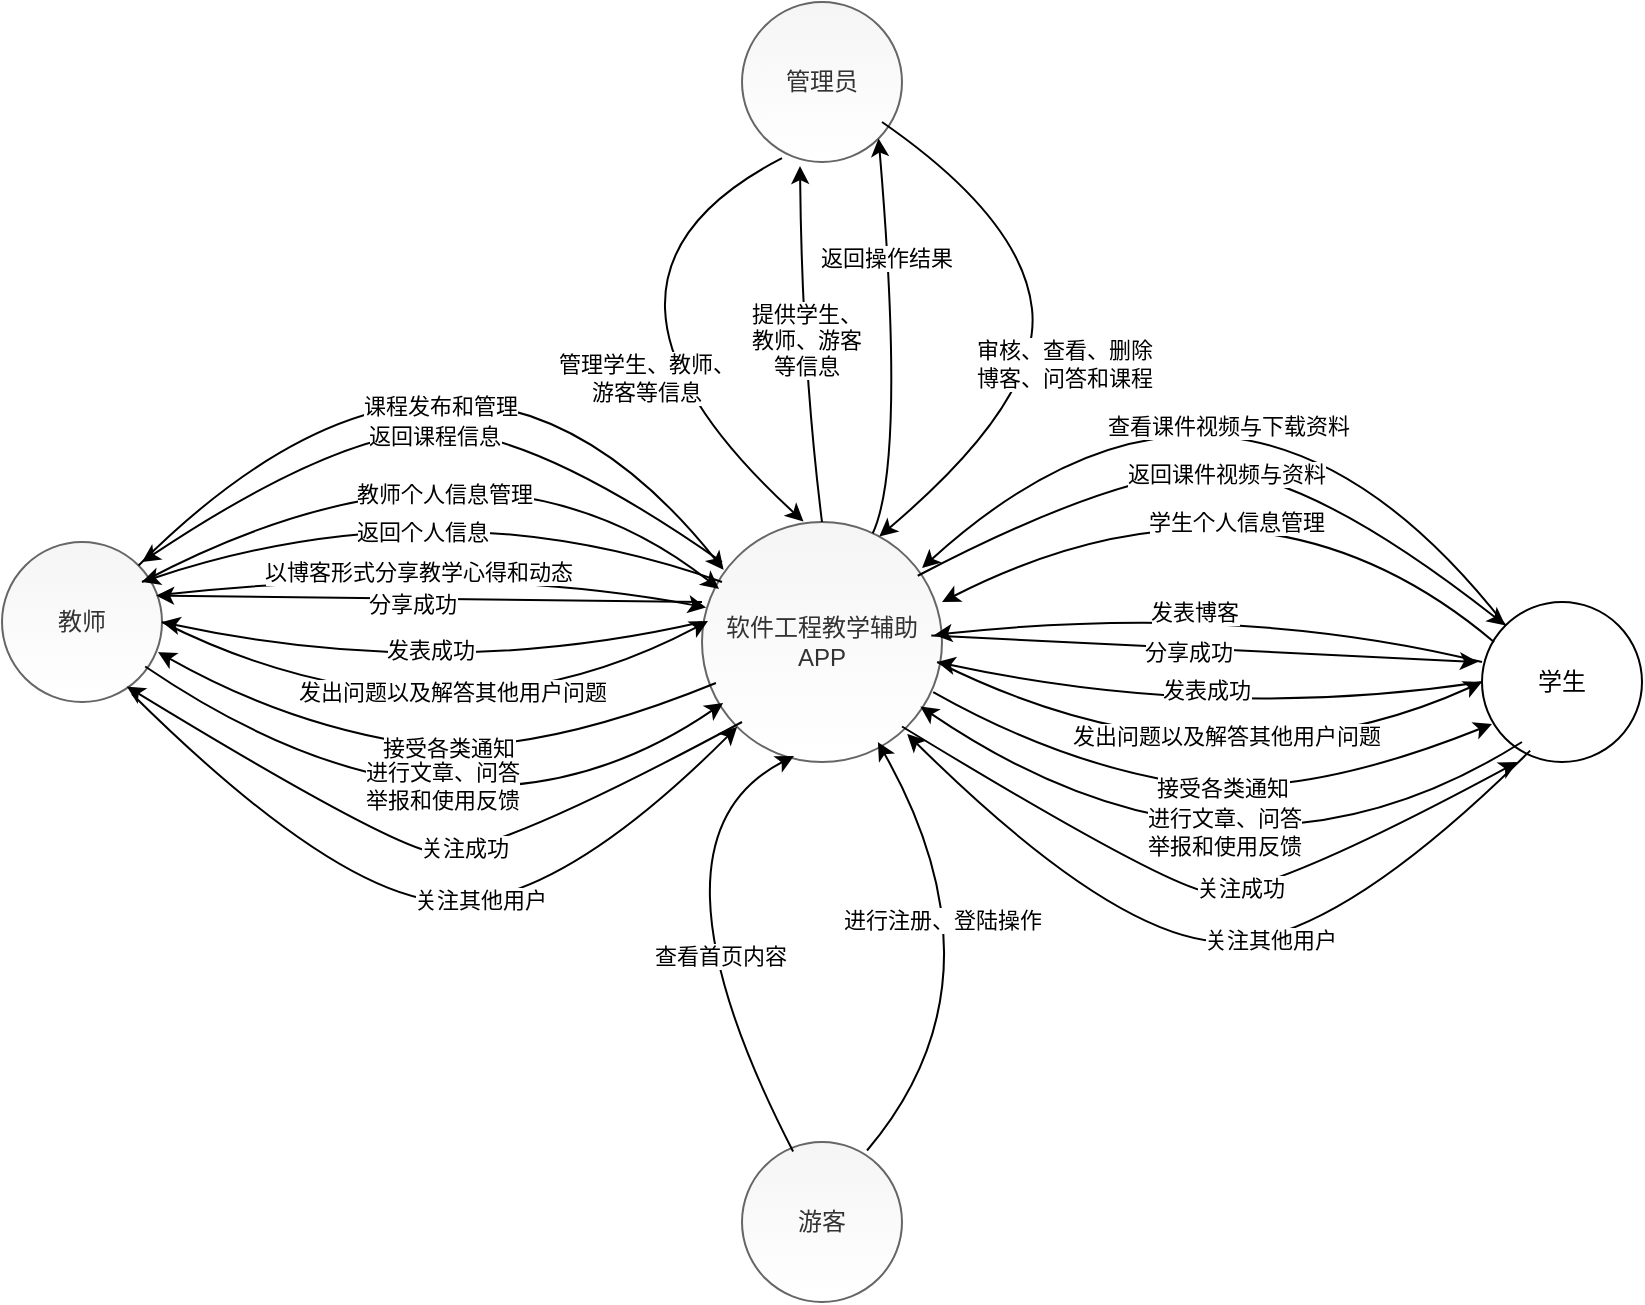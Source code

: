 <mxfile version="14.5.10" type="github">
  <diagram id="ENrdHGA6ciR_aMiSWiET" name="第 1 页">
    <mxGraphModel dx="1926" dy="683" grid="1" gridSize="10" guides="1" tooltips="1" connect="1" arrows="1" fold="1" page="1" pageScale="1" pageWidth="827" pageHeight="1169" math="0" shadow="0">
      <root>
        <mxCell id="0" />
        <mxCell id="1" parent="0" />
        <mxCell id="PPQkrluGTdYHS21OoN43-1" value="软件工程教学辅助APP" style="ellipse;whiteSpace=wrap;html=1;aspect=fixed;fillColor=#f5f5f5;strokeColor=#666666;fontColor=#333333;gradientColor=#ffffff;" vertex="1" parent="1">
          <mxGeometry x="260" y="270" width="120" height="120" as="geometry" />
        </mxCell>
        <mxCell id="PPQkrluGTdYHS21OoN43-2" value="管理员" style="ellipse;whiteSpace=wrap;html=1;aspect=fixed;fillColor=#f5f5f5;strokeColor=#666666;fontColor=#333333;gradientColor=#ffffff;" vertex="1" parent="1">
          <mxGeometry x="280" y="10" width="80" height="80" as="geometry" />
        </mxCell>
        <mxCell id="PPQkrluGTdYHS21OoN43-3" value="游客" style="ellipse;whiteSpace=wrap;html=1;aspect=fixed;fillColor=#f5f5f5;strokeColor=#666666;fontColor=#333333;gradientColor=#ffffff;" vertex="1" parent="1">
          <mxGeometry x="280" y="580" width="80" height="80" as="geometry" />
        </mxCell>
        <mxCell id="PPQkrluGTdYHS21OoN43-4" value="教师" style="ellipse;whiteSpace=wrap;html=1;aspect=fixed;fillColor=#f5f5f5;strokeColor=#666666;fontColor=#333333;gradientColor=#ffffff;" vertex="1" parent="1">
          <mxGeometry x="-90" y="280" width="80" height="80" as="geometry" />
        </mxCell>
        <mxCell id="PPQkrluGTdYHS21OoN43-5" value="学生" style="ellipse;whiteSpace=wrap;html=1;aspect=fixed;gradientColor=#ffffff;" vertex="1" parent="1">
          <mxGeometry x="650" y="310" width="80" height="80" as="geometry" />
        </mxCell>
        <mxCell id="PPQkrluGTdYHS21OoN43-15" value="" style="curved=1;endArrow=none;html=1;entryX=0.25;entryY=0.976;entryDx=0;entryDy=0;exitX=0.423;exitY=-0.002;exitDx=0;exitDy=0;exitPerimeter=0;endFill=0;startArrow=classic;startFill=1;entryPerimeter=0;" edge="1" parent="1" source="PPQkrluGTdYHS21OoN43-1" target="PPQkrluGTdYHS21OoN43-2">
          <mxGeometry width="50" height="50" relative="1" as="geometry">
            <mxPoint x="220" y="170" as="sourcePoint" />
            <mxPoint x="270" y="120" as="targetPoint" />
            <Array as="points">
              <mxPoint x="180" y="150" />
            </Array>
          </mxGeometry>
        </mxCell>
        <mxCell id="PPQkrluGTdYHS21OoN43-36" value="管理学生、教师、&lt;br&gt;游客等信息" style="edgeLabel;html=1;align=center;verticalAlign=middle;resizable=0;points=[];" vertex="1" connectable="0" parent="PPQkrluGTdYHS21OoN43-15">
          <mxGeometry x="-0.091" y="-14" relative="1" as="geometry">
            <mxPoint x="16" y="34" as="offset" />
          </mxGeometry>
        </mxCell>
        <mxCell id="PPQkrluGTdYHS21OoN43-16" value="" style="curved=1;endArrow=classic;html=1;exitX=0.5;exitY=0;exitDx=0;exitDy=0;" edge="1" parent="1" source="PPQkrluGTdYHS21OoN43-1">
          <mxGeometry width="50" height="50" relative="1" as="geometry">
            <mxPoint x="327.4" y="280" as="sourcePoint" />
            <mxPoint x="309" y="92" as="targetPoint" />
            <Array as="points">
              <mxPoint x="310" y="190" />
            </Array>
          </mxGeometry>
        </mxCell>
        <mxCell id="PPQkrluGTdYHS21OoN43-52" value="提供学生、&lt;br&gt;教师、游客&lt;br&gt;等信息" style="edgeLabel;html=1;align=center;verticalAlign=middle;resizable=0;points=[];" vertex="1" connectable="0" parent="PPQkrluGTdYHS21OoN43-16">
          <mxGeometry x="0.022" y="-2" relative="1" as="geometry">
            <mxPoint as="offset" />
          </mxGeometry>
        </mxCell>
        <mxCell id="PPQkrluGTdYHS21OoN43-17" value="" style="curved=1;endArrow=classic;html=1;entryX=0.071;entryY=0.279;entryDx=0;entryDy=0;entryPerimeter=0;" edge="1" parent="1" target="PPQkrluGTdYHS21OoN43-1">
          <mxGeometry width="50" height="50" relative="1" as="geometry">
            <mxPoint x="-20" y="300" as="sourcePoint" />
            <mxPoint x="150" y="310" as="targetPoint" />
            <Array as="points">
              <mxPoint x="150" y="210" />
            </Array>
          </mxGeometry>
        </mxCell>
        <mxCell id="PPQkrluGTdYHS21OoN43-56" value="教师个人信息管理" style="edgeLabel;html=1;align=center;verticalAlign=middle;resizable=0;points=[];" vertex="1" connectable="0" parent="PPQkrluGTdYHS21OoN43-17">
          <mxGeometry x="-0.102" y="-31" relative="1" as="geometry">
            <mxPoint as="offset" />
          </mxGeometry>
        </mxCell>
        <mxCell id="PPQkrluGTdYHS21OoN43-18" value="" style="curved=1;endArrow=classic;html=1;exitX=1;exitY=0;exitDx=0;exitDy=0;entryX=0.09;entryY=0.199;entryDx=0;entryDy=0;entryPerimeter=0;" edge="1" parent="1" source="PPQkrluGTdYHS21OoN43-4" target="PPQkrluGTdYHS21OoN43-1">
          <mxGeometry width="50" height="50" relative="1" as="geometry">
            <mxPoint x="40" y="270" as="sourcePoint" />
            <mxPoint x="270" y="300" as="targetPoint" />
            <Array as="points">
              <mxPoint x="140" y="130" />
            </Array>
          </mxGeometry>
        </mxCell>
        <mxCell id="PPQkrluGTdYHS21OoN43-41" value="课程发布和管理" style="edgeLabel;html=1;align=center;verticalAlign=middle;resizable=0;points=[];" vertex="1" connectable="0" parent="PPQkrluGTdYHS21OoN43-18">
          <mxGeometry x="-0.162" y="-29" relative="1" as="geometry">
            <mxPoint y="29" as="offset" />
          </mxGeometry>
        </mxCell>
        <mxCell id="PPQkrluGTdYHS21OoN43-19" value="" style="curved=1;endArrow=classic;html=1;exitX=0.981;exitY=0.331;exitDx=0;exitDy=0;exitPerimeter=0;entryX=0.017;entryY=0.356;entryDx=0;entryDy=0;entryPerimeter=0;" edge="1" parent="1" source="PPQkrluGTdYHS21OoN43-4" target="PPQkrluGTdYHS21OoN43-1">
          <mxGeometry width="50" height="50" relative="1" as="geometry">
            <mxPoint x="90" y="370" as="sourcePoint" />
            <mxPoint x="140" y="320" as="targetPoint" />
            <Array as="points">
              <mxPoint x="140" y="290" />
            </Array>
          </mxGeometry>
        </mxCell>
        <mxCell id="PPQkrluGTdYHS21OoN43-43" value="以博客形式分享教学心得和动态" style="edgeLabel;html=1;align=center;verticalAlign=middle;resizable=0;points=[];" vertex="1" connectable="0" parent="PPQkrluGTdYHS21OoN43-19">
          <mxGeometry x="-0.062" y="-2" relative="1" as="geometry">
            <mxPoint as="offset" />
          </mxGeometry>
        </mxCell>
        <mxCell id="PPQkrluGTdYHS21OoN43-20" value="" style="curved=1;endArrow=classic;html=1;entryX=0.025;entryY=0.413;entryDx=0;entryDy=0;entryPerimeter=0;" edge="1" parent="1" target="PPQkrluGTdYHS21OoN43-1">
          <mxGeometry width="50" height="50" relative="1" as="geometry">
            <mxPoint x="-10" y="320" as="sourcePoint" />
            <mxPoint x="180" y="330" as="targetPoint" />
            <Array as="points">
              <mxPoint x="130" y="390" />
            </Array>
          </mxGeometry>
        </mxCell>
        <mxCell id="PPQkrluGTdYHS21OoN43-61" value="发出问题以及解答其他用户问题" style="edgeLabel;html=1;align=center;verticalAlign=middle;resizable=0;points=[];" vertex="1" connectable="0" parent="PPQkrluGTdYHS21OoN43-20">
          <mxGeometry x="0.154" y="29" relative="1" as="geometry">
            <mxPoint as="offset" />
          </mxGeometry>
        </mxCell>
        <mxCell id="PPQkrluGTdYHS21OoN43-22" value="" style="curved=1;endArrow=none;html=1;exitX=0.975;exitY=0.688;exitDx=0;exitDy=0;exitPerimeter=0;entryX=0.058;entryY=0.671;entryDx=0;entryDy=0;entryPerimeter=0;startArrow=classic;startFill=1;endFill=0;" edge="1" parent="1" source="PPQkrluGTdYHS21OoN43-4" target="PPQkrluGTdYHS21OoN43-1">
          <mxGeometry width="50" height="50" relative="1" as="geometry">
            <mxPoint x="40" y="470" as="sourcePoint" />
            <mxPoint x="90" y="420" as="targetPoint" />
            <Array as="points">
              <mxPoint x="50" y="370" />
              <mxPoint x="170" y="390" />
            </Array>
          </mxGeometry>
        </mxCell>
        <mxCell id="PPQkrluGTdYHS21OoN43-46" value="接受各类通知" style="edgeLabel;html=1;align=center;verticalAlign=middle;resizable=0;points=[];" vertex="1" connectable="0" parent="PPQkrluGTdYHS21OoN43-22">
          <mxGeometry x="0.037" y="1" relative="1" as="geometry">
            <mxPoint as="offset" />
          </mxGeometry>
        </mxCell>
        <mxCell id="PPQkrluGTdYHS21OoN43-23" value="" style="curved=1;endArrow=classic;html=1;entryX=0.088;entryY=0.754;entryDx=0;entryDy=0;entryPerimeter=0;exitX=0.895;exitY=0.778;exitDx=0;exitDy=0;exitPerimeter=0;" edge="1" parent="1" source="PPQkrluGTdYHS21OoN43-4" target="PPQkrluGTdYHS21OoN43-1">
          <mxGeometry width="50" height="50" relative="1" as="geometry">
            <mxPoint x="-14" y="348" as="sourcePoint" />
            <mxPoint x="130" y="420" as="targetPoint" />
            <Array as="points">
              <mxPoint x="140" y="450" />
            </Array>
          </mxGeometry>
        </mxCell>
        <mxCell id="PPQkrluGTdYHS21OoN43-47" value="进行文章、问答&lt;br&gt;举报和使用反馈" style="edgeLabel;html=1;align=center;verticalAlign=middle;resizable=0;points=[];" vertex="1" connectable="0" parent="PPQkrluGTdYHS21OoN43-23">
          <mxGeometry x="-0.108" y="34" relative="1" as="geometry">
            <mxPoint as="offset" />
          </mxGeometry>
        </mxCell>
        <mxCell id="PPQkrluGTdYHS21OoN43-24" value="" style="curved=1;endArrow=classic;html=1;entryX=0;entryY=1;entryDx=0;entryDy=0;" edge="1" parent="1" target="PPQkrluGTdYHS21OoN43-1">
          <mxGeometry width="50" height="50" relative="1" as="geometry">
            <mxPoint x="-25" y="356" as="sourcePoint" />
            <mxPoint x="170" y="430" as="targetPoint" />
            <Array as="points">
              <mxPoint x="80" y="460" />
              <mxPoint x="190" y="460" />
            </Array>
          </mxGeometry>
        </mxCell>
        <mxCell id="PPQkrluGTdYHS21OoN43-48" value="关注其他用户" style="edgeLabel;html=1;align=center;verticalAlign=middle;resizable=0;points=[];" vertex="1" connectable="0" parent="PPQkrluGTdYHS21OoN43-24">
          <mxGeometry x="0.136" y="1" relative="1" as="geometry">
            <mxPoint as="offset" />
          </mxGeometry>
        </mxCell>
        <mxCell id="PPQkrluGTdYHS21OoN43-33" value="" style="curved=1;endArrow=classic;html=1;exitX=0.338;exitY=0.05;exitDx=0;exitDy=0;exitPerimeter=0;" edge="1" parent="1">
          <mxGeometry width="50" height="50" relative="1" as="geometry">
            <mxPoint x="305.56" y="584.72" as="sourcePoint" />
            <mxPoint x="306" y="387" as="targetPoint" />
            <Array as="points">
              <mxPoint x="225" y="428.72" />
            </Array>
          </mxGeometry>
        </mxCell>
        <mxCell id="PPQkrluGTdYHS21OoN43-39" value="查看首页内容" style="edgeLabel;html=1;align=center;verticalAlign=middle;resizable=0;points=[];" vertex="1" connectable="0" parent="PPQkrluGTdYHS21OoN43-33">
          <mxGeometry x="-0.215" y="-12" relative="1" as="geometry">
            <mxPoint as="offset" />
          </mxGeometry>
        </mxCell>
        <mxCell id="PPQkrluGTdYHS21OoN43-34" value="" style="curved=1;endArrow=classic;html=1;exitX=0.646;exitY=0.046;exitDx=0;exitDy=0;exitPerimeter=0;entryX=0.733;entryY=0.917;entryDx=0;entryDy=0;entryPerimeter=0;" edge="1" parent="1" target="PPQkrluGTdYHS21OoN43-1">
          <mxGeometry width="50" height="50" relative="1" as="geometry">
            <mxPoint x="342.52" y="584.24" as="sourcePoint" />
            <mxPoint x="346" y="390" as="targetPoint" />
            <Array as="points">
              <mxPoint x="415" y="498.72" />
            </Array>
          </mxGeometry>
        </mxCell>
        <mxCell id="PPQkrluGTdYHS21OoN43-40" value="进行注册、登陆操作" style="edgeLabel;html=1;align=center;verticalAlign=middle;resizable=0;points=[];" vertex="1" connectable="0" parent="PPQkrluGTdYHS21OoN43-34">
          <mxGeometry x="0.251" y="16" relative="1" as="geometry">
            <mxPoint as="offset" />
          </mxGeometry>
        </mxCell>
        <mxCell id="PPQkrluGTdYHS21OoN43-37" value="" style="curved=1;endArrow=none;html=1;endFill=0;startArrow=classic;startFill=1;exitX=0.739;exitY=0.06;exitDx=0;exitDy=0;exitPerimeter=0;" edge="1" parent="1" source="PPQkrluGTdYHS21OoN43-1">
          <mxGeometry width="50" height="50" relative="1" as="geometry">
            <mxPoint x="361" y="283" as="sourcePoint" />
            <mxPoint x="350" y="70" as="targetPoint" />
            <Array as="points">
              <mxPoint x="430" y="208.44" />
              <mxPoint x="420" y="118.44" />
            </Array>
          </mxGeometry>
        </mxCell>
        <mxCell id="PPQkrluGTdYHS21OoN43-38" value="&lt;span&gt;审核、查看、删除&lt;br&gt;博客、问答和课程&lt;/span&gt;" style="edgeLabel;html=1;align=center;verticalAlign=middle;resizable=0;points=[];" vertex="1" connectable="0" parent="PPQkrluGTdYHS21OoN43-37">
          <mxGeometry x="0.137" y="-9" relative="1" as="geometry">
            <mxPoint x="8" y="37" as="offset" />
          </mxGeometry>
        </mxCell>
        <mxCell id="PPQkrluGTdYHS21OoN43-51" value="" style="curved=1;endArrow=classic;html=1;entryX=1;entryY=1;entryDx=0;entryDy=0;" edge="1" parent="1" source="PPQkrluGTdYHS21OoN43-1" target="PPQkrluGTdYHS21OoN43-2">
          <mxGeometry width="50" height="50" relative="1" as="geometry">
            <mxPoint x="270" y="230" as="sourcePoint" />
            <mxPoint x="320" y="180" as="targetPoint" />
            <Array as="points">
              <mxPoint x="362" y="240" />
            </Array>
          </mxGeometry>
        </mxCell>
        <mxCell id="PPQkrluGTdYHS21OoN43-53" value="返回操作结果" style="edgeLabel;html=1;align=center;verticalAlign=middle;resizable=0;points=[];" vertex="1" connectable="0" parent="PPQkrluGTdYHS21OoN43-51">
          <mxGeometry x="0.414" y="2" relative="1" as="geometry">
            <mxPoint as="offset" />
          </mxGeometry>
        </mxCell>
        <mxCell id="PPQkrluGTdYHS21OoN43-54" value="" style="curved=1;endArrow=none;html=1;startArrow=classic;startFill=1;endFill=0;entryX=0.083;entryY=0.167;entryDx=0;entryDy=0;entryPerimeter=0;" edge="1" parent="1" target="PPQkrluGTdYHS21OoN43-1">
          <mxGeometry width="50" height="50" relative="1" as="geometry">
            <mxPoint x="-20" y="290" as="sourcePoint" />
            <mxPoint x="270" y="300" as="targetPoint" />
            <Array as="points">
              <mxPoint x="70" y="230" />
              <mxPoint x="170" y="220" />
            </Array>
          </mxGeometry>
        </mxCell>
        <mxCell id="PPQkrluGTdYHS21OoN43-55" value="返回课程信息" style="edgeLabel;html=1;align=center;verticalAlign=middle;resizable=0;points=[];" vertex="1" connectable="0" parent="PPQkrluGTdYHS21OoN43-54">
          <mxGeometry x="-0.011" y="-2" relative="1" as="geometry">
            <mxPoint as="offset" />
          </mxGeometry>
        </mxCell>
        <mxCell id="PPQkrluGTdYHS21OoN43-57" value="" style="curved=1;endArrow=none;html=1;endFill=0;startArrow=classic;startFill=1;" edge="1" parent="1">
          <mxGeometry width="50" height="50" relative="1" as="geometry">
            <mxPoint x="-20" y="300" as="sourcePoint" />
            <mxPoint x="270" y="300" as="targetPoint" />
            <Array as="points">
              <mxPoint x="130" y="250" />
            </Array>
          </mxGeometry>
        </mxCell>
        <mxCell id="PPQkrluGTdYHS21OoN43-58" value="返回个人信息" style="edgeLabel;html=1;align=center;verticalAlign=middle;resizable=0;points=[];" vertex="1" connectable="0" parent="PPQkrluGTdYHS21OoN43-57">
          <mxGeometry x="-0.08" y="-20" relative="1" as="geometry">
            <mxPoint as="offset" />
          </mxGeometry>
        </mxCell>
        <mxCell id="PPQkrluGTdYHS21OoN43-59" value="" style="curved=1;endArrow=none;html=1;endFill=0;startArrow=classic;startFill=1;exitX=0.963;exitY=0.335;exitDx=0;exitDy=0;exitPerimeter=0;" edge="1" parent="1" source="PPQkrluGTdYHS21OoN43-4">
          <mxGeometry width="50" height="50" relative="1" as="geometry">
            <mxPoint x="-10" y="310" as="sourcePoint" />
            <mxPoint x="260" y="310" as="targetPoint" />
            <Array as="points" />
          </mxGeometry>
        </mxCell>
        <mxCell id="PPQkrluGTdYHS21OoN43-60" value="分享成功" style="edgeLabel;html=1;align=center;verticalAlign=middle;resizable=0;points=[];" vertex="1" connectable="0" parent="PPQkrluGTdYHS21OoN43-59">
          <mxGeometry x="-0.062" y="-2" relative="1" as="geometry">
            <mxPoint as="offset" />
          </mxGeometry>
        </mxCell>
        <mxCell id="PPQkrluGTdYHS21OoN43-62" value="" style="curved=1;endArrow=none;html=1;entryX=0;entryY=0.417;entryDx=0;entryDy=0;entryPerimeter=0;startArrow=classic;startFill=1;endFill=0;" edge="1" parent="1" target="PPQkrluGTdYHS21OoN43-1">
          <mxGeometry width="50" height="50" relative="1" as="geometry">
            <mxPoint x="-10" y="320" as="sourcePoint" />
            <mxPoint x="-50" y="440" as="targetPoint" />
            <Array as="points">
              <mxPoint x="130" y="350" />
            </Array>
          </mxGeometry>
        </mxCell>
        <mxCell id="PPQkrluGTdYHS21OoN43-64" value="发表成功" style="edgeLabel;html=1;align=center;verticalAlign=middle;resizable=0;points=[];" vertex="1" connectable="0" parent="PPQkrluGTdYHS21OoN43-62">
          <mxGeometry x="-0.032" y="15" relative="1" as="geometry">
            <mxPoint as="offset" />
          </mxGeometry>
        </mxCell>
        <mxCell id="PPQkrluGTdYHS21OoN43-65" value="" style="curved=1;endArrow=none;html=1;exitX=0.78;exitY=0.903;exitDx=0;exitDy=0;exitPerimeter=0;startArrow=classic;startFill=1;endFill=0;" edge="1" parent="1" source="PPQkrluGTdYHS21OoN43-4">
          <mxGeometry width="50" height="50" relative="1" as="geometry">
            <mxPoint x="20" y="530" as="sourcePoint" />
            <mxPoint x="280" y="370" as="targetPoint" />
            <Array as="points">
              <mxPoint x="100" y="430" />
              <mxPoint x="150" y="440" />
            </Array>
          </mxGeometry>
        </mxCell>
        <mxCell id="PPQkrluGTdYHS21OoN43-66" value="关注成功" style="edgeLabel;html=1;align=center;verticalAlign=middle;resizable=0;points=[];" vertex="1" connectable="0" parent="PPQkrluGTdYHS21OoN43-65">
          <mxGeometry x="0.091" y="5" relative="1" as="geometry">
            <mxPoint as="offset" />
          </mxGeometry>
        </mxCell>
        <mxCell id="PPQkrluGTdYHS21OoN43-67" value="" style="curved=1;endArrow=none;html=1;endFill=0;startArrow=classic;startFill=1;" edge="1" parent="1">
          <mxGeometry width="50" height="50" relative="1" as="geometry">
            <mxPoint x="380" y="310" as="sourcePoint" />
            <mxPoint x="656" y="330" as="targetPoint" />
            <Array as="points">
              <mxPoint x="537.6" y="230" />
            </Array>
          </mxGeometry>
        </mxCell>
        <mxCell id="PPQkrluGTdYHS21OoN43-68" value="学生个人信息管理" style="edgeLabel;html=1;align=center;verticalAlign=middle;resizable=0;points=[];" vertex="1" connectable="0" parent="PPQkrluGTdYHS21OoN43-67">
          <mxGeometry x="-0.102" y="-31" relative="1" as="geometry">
            <mxPoint as="offset" />
          </mxGeometry>
        </mxCell>
        <mxCell id="PPQkrluGTdYHS21OoN43-69" value="" style="curved=1;endArrow=none;html=1;entryX=0;entryY=0;entryDx=0;entryDy=0;startArrow=classic;startFill=1;endFill=0;" edge="1" parent="1" target="PPQkrluGTdYHS21OoN43-5">
          <mxGeometry width="50" height="50" relative="1" as="geometry">
            <mxPoint x="370" y="293" as="sourcePoint" />
            <mxPoint x="658.4" y="313.88" as="targetPoint" />
            <Array as="points">
              <mxPoint x="527.6" y="150" />
            </Array>
          </mxGeometry>
        </mxCell>
        <mxCell id="PPQkrluGTdYHS21OoN43-70" value="查看课件视频与下载资料" style="edgeLabel;html=1;align=center;verticalAlign=middle;resizable=0;points=[];" vertex="1" connectable="0" parent="PPQkrluGTdYHS21OoN43-69">
          <mxGeometry x="-0.162" y="-29" relative="1" as="geometry">
            <mxPoint y="29" as="offset" />
          </mxGeometry>
        </mxCell>
        <mxCell id="PPQkrluGTdYHS21OoN43-71" value="" style="curved=1;endArrow=none;html=1;exitX=0.981;exitY=0.331;exitDx=0;exitDy=0;exitPerimeter=0;startArrow=classic;startFill=1;endFill=0;" edge="1" parent="1">
          <mxGeometry width="50" height="50" relative="1" as="geometry">
            <mxPoint x="376.08" y="326.48" as="sourcePoint" />
            <mxPoint x="650" y="340" as="targetPoint" />
            <Array as="points">
              <mxPoint x="527.6" y="310" />
            </Array>
          </mxGeometry>
        </mxCell>
        <mxCell id="PPQkrluGTdYHS21OoN43-72" value="发表博客" style="edgeLabel;html=1;align=center;verticalAlign=middle;resizable=0;points=[];" vertex="1" connectable="0" parent="PPQkrluGTdYHS21OoN43-71">
          <mxGeometry x="-0.062" y="-2" relative="1" as="geometry">
            <mxPoint as="offset" />
          </mxGeometry>
        </mxCell>
        <mxCell id="PPQkrluGTdYHS21OoN43-73" value="" style="curved=1;endArrow=classic;html=1;entryX=0;entryY=0.5;entryDx=0;entryDy=0;" edge="1" parent="1" target="PPQkrluGTdYHS21OoN43-5">
          <mxGeometry width="50" height="50" relative="1" as="geometry">
            <mxPoint x="377.6" y="340" as="sourcePoint" />
            <mxPoint x="650.6" y="339.56" as="targetPoint" />
            <Array as="points">
              <mxPoint x="517.6" y="410" />
            </Array>
          </mxGeometry>
        </mxCell>
        <mxCell id="PPQkrluGTdYHS21OoN43-74" value="发出问题以及解答其他用户问题" style="edgeLabel;html=1;align=center;verticalAlign=middle;resizable=0;points=[];" vertex="1" connectable="0" parent="PPQkrluGTdYHS21OoN43-73">
          <mxGeometry x="0.154" y="29" relative="1" as="geometry">
            <mxPoint as="offset" />
          </mxGeometry>
        </mxCell>
        <mxCell id="PPQkrluGTdYHS21OoN43-75" value="" style="curved=1;endArrow=classic;html=1;exitX=0.975;exitY=0.688;exitDx=0;exitDy=0;exitPerimeter=0;" edge="1" parent="1">
          <mxGeometry width="50" height="50" relative="1" as="geometry">
            <mxPoint x="375.6" y="355.04" as="sourcePoint" />
            <mxPoint x="655" y="371" as="targetPoint" />
            <Array as="points">
              <mxPoint x="437.6" y="390" />
              <mxPoint x="557.6" y="410" />
            </Array>
          </mxGeometry>
        </mxCell>
        <mxCell id="PPQkrluGTdYHS21OoN43-76" value="接受各类通知" style="edgeLabel;html=1;align=center;verticalAlign=middle;resizable=0;points=[];" vertex="1" connectable="0" parent="PPQkrluGTdYHS21OoN43-75">
          <mxGeometry x="0.037" y="1" relative="1" as="geometry">
            <mxPoint as="offset" />
          </mxGeometry>
        </mxCell>
        <mxCell id="PPQkrluGTdYHS21OoN43-77" value="" style="curved=1;endArrow=none;html=1;exitX=0.895;exitY=0.778;exitDx=0;exitDy=0;exitPerimeter=0;endFill=0;startArrow=classic;startFill=1;" edge="1" parent="1">
          <mxGeometry width="50" height="50" relative="1" as="geometry">
            <mxPoint x="369.2" y="362.24" as="sourcePoint" />
            <mxPoint x="670" y="380" as="targetPoint" />
            <Array as="points">
              <mxPoint x="527.6" y="470" />
            </Array>
          </mxGeometry>
        </mxCell>
        <mxCell id="PPQkrluGTdYHS21OoN43-78" value="进行文章、问答&lt;br&gt;举报和使用反馈" style="edgeLabel;html=1;align=center;verticalAlign=middle;resizable=0;points=[];" vertex="1" connectable="0" parent="PPQkrluGTdYHS21OoN43-77">
          <mxGeometry x="-0.108" y="34" relative="1" as="geometry">
            <mxPoint as="offset" />
          </mxGeometry>
        </mxCell>
        <mxCell id="PPQkrluGTdYHS21OoN43-79" value="" style="curved=1;endArrow=none;html=1;entryX=0.301;entryY=0.929;entryDx=0;entryDy=0;entryPerimeter=0;endFill=0;startArrow=classic;startFill=1;" edge="1" parent="1" target="PPQkrluGTdYHS21OoN43-5">
          <mxGeometry width="50" height="50" relative="1" as="geometry">
            <mxPoint x="362.6" y="376" as="sourcePoint" />
            <mxPoint x="665.174" y="392.426" as="targetPoint" />
            <Array as="points">
              <mxPoint x="467.6" y="480" />
              <mxPoint x="577.6" y="480" />
            </Array>
          </mxGeometry>
        </mxCell>
        <mxCell id="PPQkrluGTdYHS21OoN43-80" value="关注其他用户" style="edgeLabel;html=1;align=center;verticalAlign=middle;resizable=0;points=[];" vertex="1" connectable="0" parent="PPQkrluGTdYHS21OoN43-79">
          <mxGeometry x="0.136" y="1" relative="1" as="geometry">
            <mxPoint as="offset" />
          </mxGeometry>
        </mxCell>
        <mxCell id="PPQkrluGTdYHS21OoN43-81" value="" style="curved=1;endArrow=classic;html=1;startArrow=none;startFill=0;endFill=1;entryX=0;entryY=0;entryDx=0;entryDy=0;exitX=0.899;exitY=0.224;exitDx=0;exitDy=0;exitPerimeter=0;" edge="1" parent="1" source="PPQkrluGTdYHS21OoN43-1" target="PPQkrluGTdYHS21OoN43-5">
          <mxGeometry width="50" height="50" relative="1" as="geometry">
            <mxPoint x="367.6" y="310" as="sourcePoint" />
            <mxPoint x="657.56" y="310.04" as="targetPoint" />
            <Array as="points">
              <mxPoint x="457.6" y="250" />
              <mxPoint x="557.6" y="240" />
            </Array>
          </mxGeometry>
        </mxCell>
        <mxCell id="PPQkrluGTdYHS21OoN43-82" value="返回课件视频与资料" style="edgeLabel;html=1;align=center;verticalAlign=middle;resizable=0;points=[];" vertex="1" connectable="0" parent="PPQkrluGTdYHS21OoN43-81">
          <mxGeometry x="-0.011" y="-2" relative="1" as="geometry">
            <mxPoint as="offset" />
          </mxGeometry>
        </mxCell>
        <mxCell id="PPQkrluGTdYHS21OoN43-83" value="" style="curved=1;endArrow=classic;html=1;endFill=1;startArrow=none;startFill=0;exitX=0.963;exitY=0.335;exitDx=0;exitDy=0;exitPerimeter=0;" edge="1" parent="1">
          <mxGeometry width="50" height="50" relative="1" as="geometry">
            <mxPoint x="374.64" y="326.8" as="sourcePoint" />
            <mxPoint x="648" y="340" as="targetPoint" />
            <Array as="points" />
          </mxGeometry>
        </mxCell>
        <mxCell id="PPQkrluGTdYHS21OoN43-84" value="分享成功" style="edgeLabel;html=1;align=center;verticalAlign=middle;resizable=0;points=[];" vertex="1" connectable="0" parent="PPQkrluGTdYHS21OoN43-83">
          <mxGeometry x="-0.062" y="-2" relative="1" as="geometry">
            <mxPoint as="offset" />
          </mxGeometry>
        </mxCell>
        <mxCell id="PPQkrluGTdYHS21OoN43-85" value="" style="curved=1;endArrow=none;html=1;entryX=0;entryY=0.5;entryDx=0;entryDy=0;startArrow=classic;startFill=1;endFill=0;" edge="1" parent="1" target="PPQkrluGTdYHS21OoN43-5">
          <mxGeometry width="50" height="50" relative="1" as="geometry">
            <mxPoint x="377.6" y="340" as="sourcePoint" />
            <mxPoint x="647.6" y="340.04" as="targetPoint" />
            <Array as="points">
              <mxPoint x="517.6" y="370" />
            </Array>
          </mxGeometry>
        </mxCell>
        <mxCell id="PPQkrluGTdYHS21OoN43-86" value="发表成功" style="edgeLabel;html=1;align=center;verticalAlign=middle;resizable=0;points=[];" vertex="1" connectable="0" parent="PPQkrluGTdYHS21OoN43-85">
          <mxGeometry x="-0.032" y="15" relative="1" as="geometry">
            <mxPoint as="offset" />
          </mxGeometry>
        </mxCell>
        <mxCell id="PPQkrluGTdYHS21OoN43-87" value="" style="curved=1;endArrow=classic;html=1;exitX=0.78;exitY=0.903;exitDx=0;exitDy=0;exitPerimeter=0;startArrow=none;startFill=0;endFill=1;" edge="1" parent="1">
          <mxGeometry width="50" height="50" relative="1" as="geometry">
            <mxPoint x="360.0" y="372.24" as="sourcePoint" />
            <mxPoint x="667.6" y="390" as="targetPoint" />
            <Array as="points">
              <mxPoint x="487.6" y="450" />
              <mxPoint x="537.6" y="460" />
            </Array>
          </mxGeometry>
        </mxCell>
        <mxCell id="PPQkrluGTdYHS21OoN43-88" value="关注成功" style="edgeLabel;html=1;align=center;verticalAlign=middle;resizable=0;points=[];" vertex="1" connectable="0" parent="PPQkrluGTdYHS21OoN43-87">
          <mxGeometry x="0.091" y="5" relative="1" as="geometry">
            <mxPoint as="offset" />
          </mxGeometry>
        </mxCell>
      </root>
    </mxGraphModel>
  </diagram>
</mxfile>
